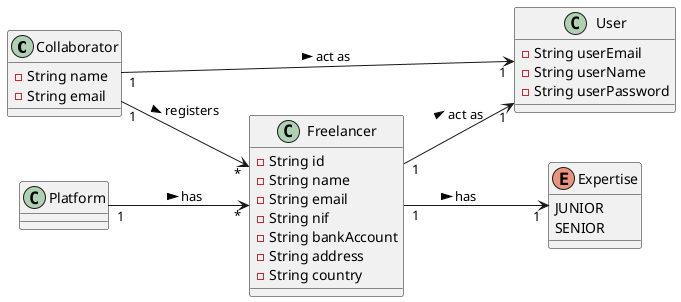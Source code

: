 @startuml
left to right direction

class Collaborator{
 -String name
 -String email
}

class Freelancer {
-String id
-String name
-String email
-String nif
-String bankAccount
-String address
-String country
}

class Platform {
}

enum Expertise {
JUNIOR
SENIOR
}

class User {
-String userEmail
-String userName
-String userPassword
}



Platform"1" --> "*"Freelancer : has >
Collaborator"1"  --> "*"Freelancer : registers >
Freelancer "1" --> "1" Expertise : has >
Freelancer "1" --> "1" User : act as >
Collaborator "1" --> "1" User : act as  >


@enduml